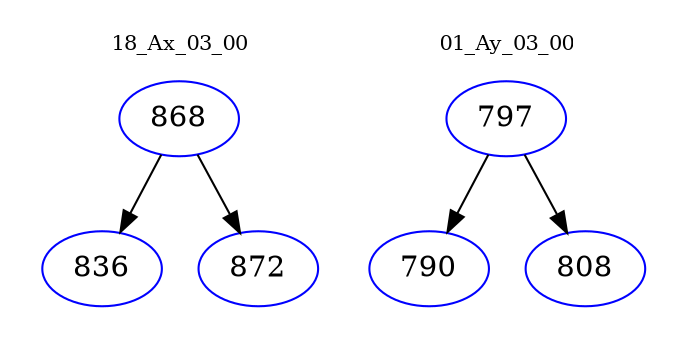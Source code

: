 digraph{
subgraph cluster_0 {
color = white
label = "18_Ax_03_00";
fontsize=10;
T0_868 [label="868", color="blue"]
T0_868 -> T0_836 [color="black"]
T0_836 [label="836", color="blue"]
T0_868 -> T0_872 [color="black"]
T0_872 [label="872", color="blue"]
}
subgraph cluster_1 {
color = white
label = "01_Ay_03_00";
fontsize=10;
T1_797 [label="797", color="blue"]
T1_797 -> T1_790 [color="black"]
T1_790 [label="790", color="blue"]
T1_797 -> T1_808 [color="black"]
T1_808 [label="808", color="blue"]
}
}
